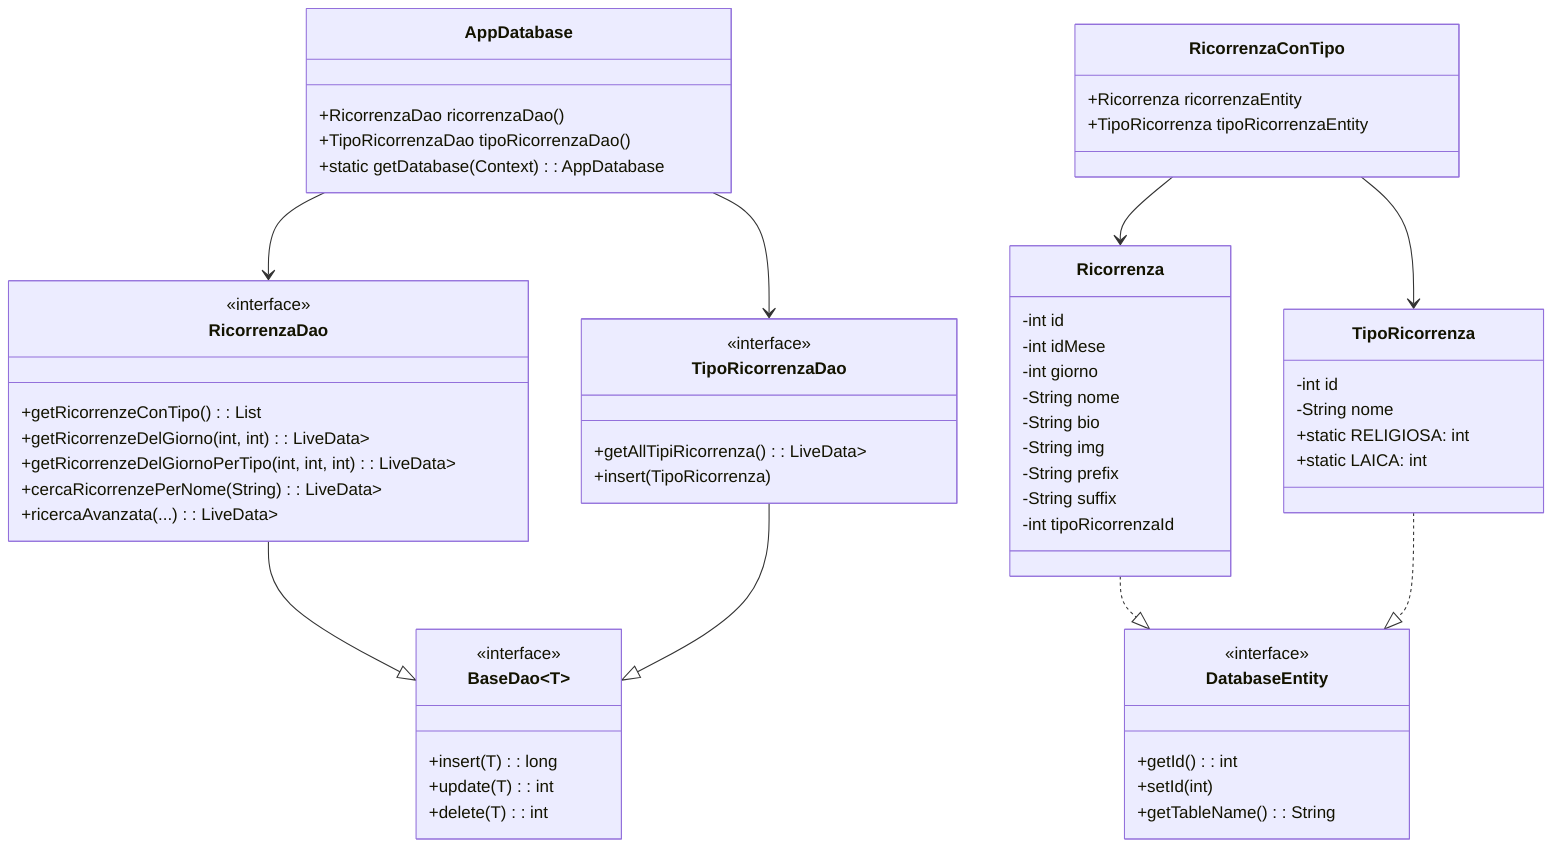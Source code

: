 classDiagram
    class AppDatabase {
        +RicorrenzaDao ricorrenzaDao()
        +TipoRicorrenzaDao tipoRicorrenzaDao()
        +static getDatabase(Context): AppDatabase
    }
    class Ricorrenza {
        -int id
        -int idMese
        -int giorno
        -String nome
        -String bio
        -String img
        -String prefix
        -String suffix
        -int tipoRicorrenzaId
    }
    class TipoRicorrenza {
        -int id
        -String nome
        +static RELIGIOSA: int
        +static LAICA: int
    }
    class RicorrenzaConTipo {
        +Ricorrenza ricorrenzaEntity
        +TipoRicorrenza tipoRicorrenzaEntity
    }
    class DatabaseEntity {
        <<interface>>
        +getId(): int
        +setId(int)
        +getTableName(): String
    }
    class RicorrenzaDao {
        <<interface>>
        +getRicorrenzeConTipo(): List<RicorrenzaConTipo>
        +getRicorrenzeDelGiorno(int, int): LiveData<List<RicorrenzaConTipo>>
        +getRicorrenzeDelGiornoPerTipo(int, int, int): LiveData<List<RicorrenzaConTipo>>
        +cercaRicorrenzePerNome(String): LiveData<List<Ricorrenza>>
        +ricercaAvanzata(...): LiveData<List<RicorrenzaConTipo>>
    }
    class TipoRicorrenzaDao {
        <<interface>>
        +getAllTipiRicorrenza(): LiveData<List<TipoRicorrenza>>
        +insert(TipoRicorrenza)
    }
    class BaseDao~T~ {
        <<interface>>
        +insert(T): long
        +update(T): int
        +delete(T): int
    }

    AppDatabase --> RicorrenzaDao
    AppDatabase --> TipoRicorrenzaDao
    Ricorrenza ..|> DatabaseEntity
    TipoRicorrenza ..|> DatabaseEntity
    RicorrenzaConTipo --> Ricorrenza
    RicorrenzaConTipo --> TipoRicorrenza
    RicorrenzaDao --|> BaseDao
    TipoRicorrenzaDao --|> BaseDao